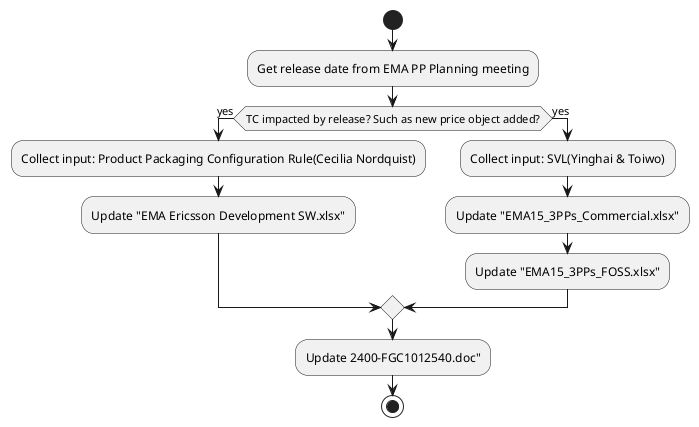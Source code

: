 @startuml
start
:Get release date from EMA PP Planning meeting;
if (TC impacted by release? Such as new price object added?) then(yes)
	:Collect input: Product Packaging Configuration Rule(Cecilia Nordquist);
	:Update "EMA Ericsson Development SW.xlsx";
else(yes)
	:Collect input: SVL(Yinghai & Toiwo);
	:Update "EMA15_3PPs_Commercial.xlsx";
	:Update "EMA15_3PPs_FOSS.xlsx";
endif
:Update 2400-FGC1012540.doc";
stop
@enduml